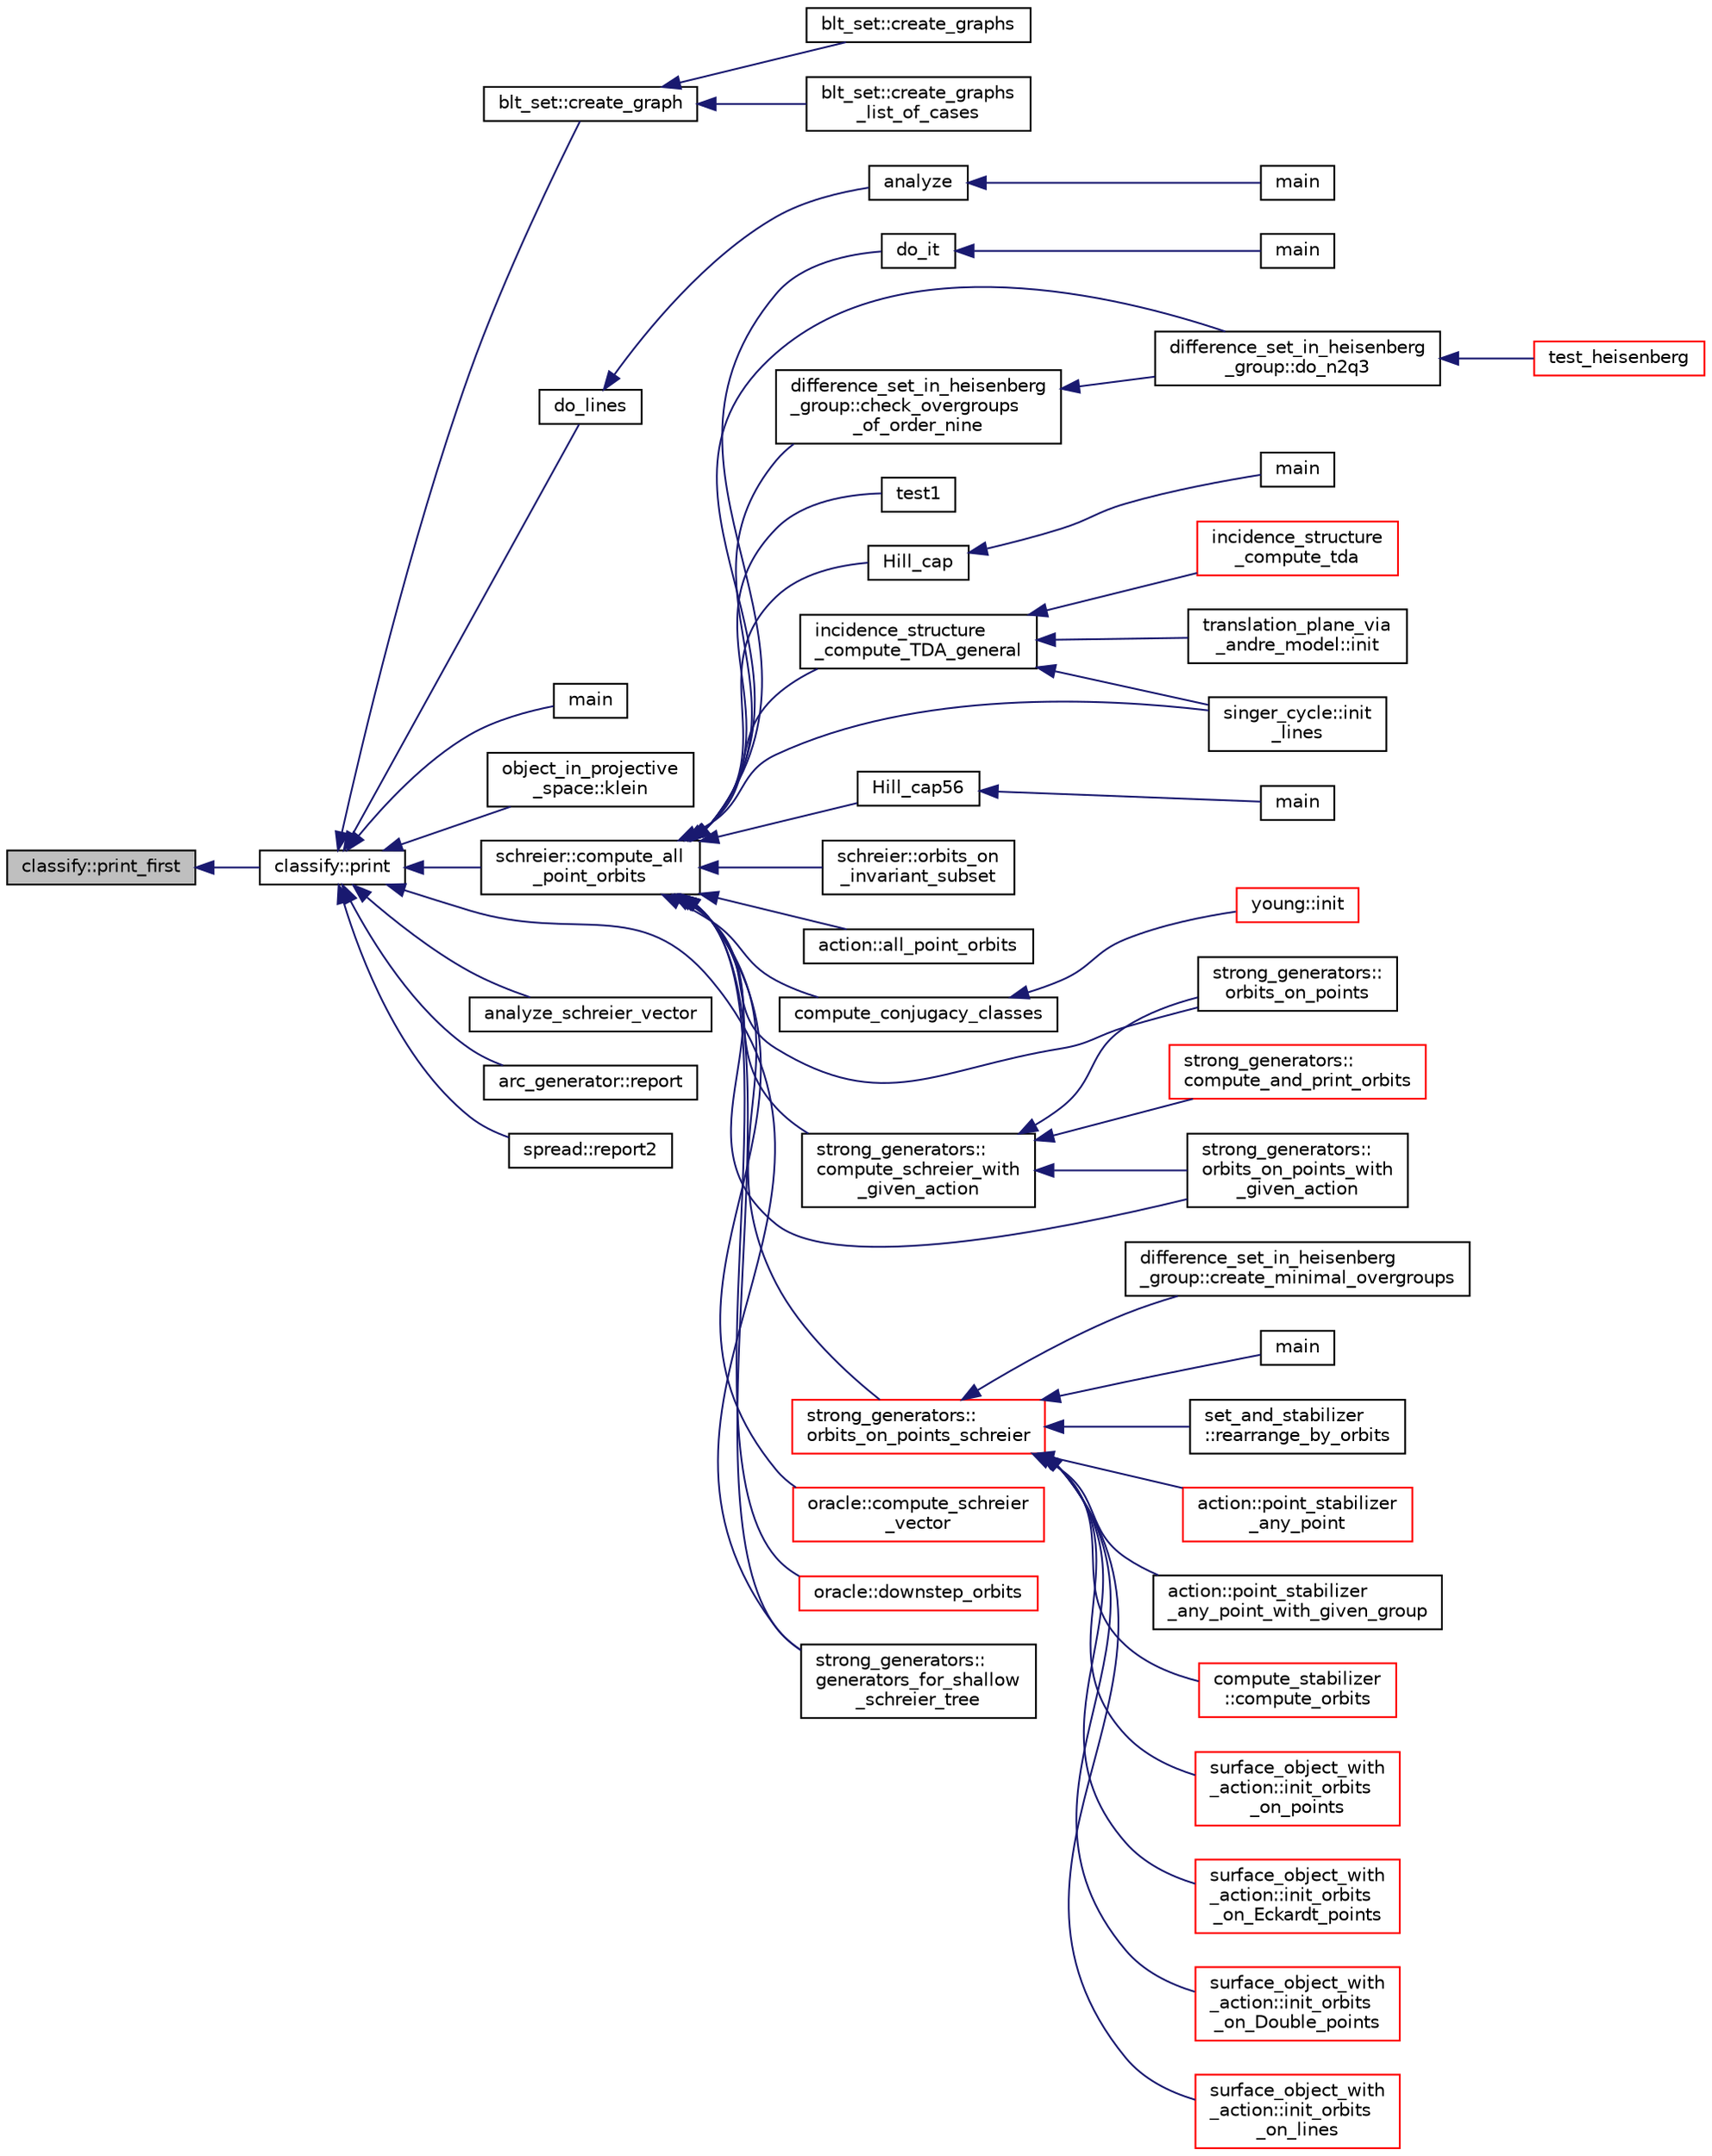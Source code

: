 digraph "classify::print_first"
{
  edge [fontname="Helvetica",fontsize="10",labelfontname="Helvetica",labelfontsize="10"];
  node [fontname="Helvetica",fontsize="10",shape=record];
  rankdir="LR";
  Node415 [label="classify::print_first",height=0.2,width=0.4,color="black", fillcolor="grey75", style="filled", fontcolor="black"];
  Node415 -> Node416 [dir="back",color="midnightblue",fontsize="10",style="solid",fontname="Helvetica"];
  Node416 [label="classify::print",height=0.2,width=0.4,color="black", fillcolor="white", style="filled",URL="$d9/d43/classclassify.html#a56d1941250d46f68a41566aac4331bc1"];
  Node416 -> Node417 [dir="back",color="midnightblue",fontsize="10",style="solid",fontname="Helvetica"];
  Node417 [label="blt_set::create_graph",height=0.2,width=0.4,color="black", fillcolor="white", style="filled",URL="$d1/d3d/classblt__set.html#ae92249ece99ffbc92e93e49cd5d5dccf"];
  Node417 -> Node418 [dir="back",color="midnightblue",fontsize="10",style="solid",fontname="Helvetica"];
  Node418 [label="blt_set::create_graphs",height=0.2,width=0.4,color="black", fillcolor="white", style="filled",URL="$d1/d3d/classblt__set.html#a3f1d4a8ed15875c47b327949f26a4533"];
  Node417 -> Node419 [dir="back",color="midnightblue",fontsize="10",style="solid",fontname="Helvetica"];
  Node419 [label="blt_set::create_graphs\l_list_of_cases",height=0.2,width=0.4,color="black", fillcolor="white", style="filled",URL="$d1/d3d/classblt__set.html#a91ad531d4154bd887182dbd6121476f3"];
  Node416 -> Node420 [dir="back",color="midnightblue",fontsize="10",style="solid",fontname="Helvetica"];
  Node420 [label="do_lines",height=0.2,width=0.4,color="black", fillcolor="white", style="filled",URL="$da/d90/analyze_8_c.html#a8a0ad1642efe3759982b81e0fa63f035"];
  Node420 -> Node421 [dir="back",color="midnightblue",fontsize="10",style="solid",fontname="Helvetica"];
  Node421 [label="analyze",height=0.2,width=0.4,color="black", fillcolor="white", style="filled",URL="$da/d90/analyze_8_c.html#aa0c05ca3fc5b1b83451c5a4928234f5e"];
  Node421 -> Node422 [dir="back",color="midnightblue",fontsize="10",style="solid",fontname="Helvetica"];
  Node422 [label="main",height=0.2,width=0.4,color="black", fillcolor="white", style="filled",URL="$da/d90/analyze_8_c.html#a3c04138a5bfe5d72780bb7e82a18e627"];
  Node416 -> Node423 [dir="back",color="midnightblue",fontsize="10",style="solid",fontname="Helvetica"];
  Node423 [label="main",height=0.2,width=0.4,color="black", fillcolor="white", style="filled",URL="$df/da4/distribution_8_c.html#a3c04138a5bfe5d72780bb7e82a18e627"];
  Node416 -> Node424 [dir="back",color="midnightblue",fontsize="10",style="solid",fontname="Helvetica"];
  Node424 [label="object_in_projective\l_space::klein",height=0.2,width=0.4,color="black", fillcolor="white", style="filled",URL="$d7/d08/classobject__in__projective__space.html#a5b8beb58d83a6c274b2b8bd2c4e176c1"];
  Node416 -> Node425 [dir="back",color="midnightblue",fontsize="10",style="solid",fontname="Helvetica"];
  Node425 [label="schreier::compute_all\l_point_orbits",height=0.2,width=0.4,color="black", fillcolor="white", style="filled",URL="$d3/dd6/classschreier.html#a1deec048f51f380bc3476d4cd4d95e94"];
  Node425 -> Node426 [dir="back",color="midnightblue",fontsize="10",style="solid",fontname="Helvetica"];
  Node426 [label="do_it",height=0.2,width=0.4,color="black", fillcolor="white", style="filled",URL="$da/da3/burnside_8_c.html#a6a1ed4d46bdb13e56112f47f0565c25b"];
  Node426 -> Node427 [dir="back",color="midnightblue",fontsize="10",style="solid",fontname="Helvetica"];
  Node427 [label="main",height=0.2,width=0.4,color="black", fillcolor="white", style="filled",URL="$da/da3/burnside_8_c.html#a3c04138a5bfe5d72780bb7e82a18e627"];
  Node425 -> Node428 [dir="back",color="midnightblue",fontsize="10",style="solid",fontname="Helvetica"];
  Node428 [label="difference_set_in_heisenberg\l_group::do_n2q3",height=0.2,width=0.4,color="black", fillcolor="white", style="filled",URL="$de/d8a/classdifference__set__in__heisenberg__group.html#aca82ff116dd5d17cfbb311e809b6d023"];
  Node428 -> Node429 [dir="back",color="midnightblue",fontsize="10",style="solid",fontname="Helvetica"];
  Node429 [label="test_heisenberg",height=0.2,width=0.4,color="red", fillcolor="white", style="filled",URL="$d7/db9/tao_8_c.html#a87d0c5c3b1f228ddbc4f326d3b662c24"];
  Node425 -> Node431 [dir="back",color="midnightblue",fontsize="10",style="solid",fontname="Helvetica"];
  Node431 [label="difference_set_in_heisenberg\l_group::check_overgroups\l_of_order_nine",height=0.2,width=0.4,color="black", fillcolor="white", style="filled",URL="$de/d8a/classdifference__set__in__heisenberg__group.html#af7075193cf272d5b63356e21ec1ab8a8"];
  Node431 -> Node428 [dir="back",color="midnightblue",fontsize="10",style="solid",fontname="Helvetica"];
  Node425 -> Node432 [dir="back",color="midnightblue",fontsize="10",style="solid",fontname="Helvetica"];
  Node432 [label="test1",height=0.2,width=0.4,color="black", fillcolor="white", style="filled",URL="$d9/db0/factor__space_8_c.html#ae2a201e46836d85cb2c5579a837b641a"];
  Node425 -> Node433 [dir="back",color="midnightblue",fontsize="10",style="solid",fontname="Helvetica"];
  Node433 [label="Hill_cap",height=0.2,width=0.4,color="black", fillcolor="white", style="filled",URL="$da/d28/hill_8_c.html#a7c2543fe497e681d4b492b16ea7f933e"];
  Node433 -> Node434 [dir="back",color="midnightblue",fontsize="10",style="solid",fontname="Helvetica"];
  Node434 [label="main",height=0.2,width=0.4,color="black", fillcolor="white", style="filled",URL="$da/d28/hill_8_c.html#a217dbf8b442f20279ea00b898af96f52"];
  Node425 -> Node435 [dir="back",color="midnightblue",fontsize="10",style="solid",fontname="Helvetica"];
  Node435 [label="incidence_structure\l_compute_TDA_general",height=0.2,width=0.4,color="black", fillcolor="white", style="filled",URL="$df/d74/tl__geometry_8h.html#a21ab759f6e646f3fe703c17f39361448"];
  Node435 -> Node436 [dir="back",color="midnightblue",fontsize="10",style="solid",fontname="Helvetica"];
  Node436 [label="incidence_structure\l_compute_tda",height=0.2,width=0.4,color="red", fillcolor="white", style="filled",URL="$df/d74/tl__geometry_8h.html#ab3a7584f120bbaf752a5bd831d3ebf72"];
  Node435 -> Node438 [dir="back",color="midnightblue",fontsize="10",style="solid",fontname="Helvetica"];
  Node438 [label="singer_cycle::init\l_lines",height=0.2,width=0.4,color="black", fillcolor="white", style="filled",URL="$d8/d13/classsinger__cycle.html#a817cbf613596d5db2cf5e926db8fa328"];
  Node435 -> Node439 [dir="back",color="midnightblue",fontsize="10",style="solid",fontname="Helvetica"];
  Node439 [label="translation_plane_via\l_andre_model::init",height=0.2,width=0.4,color="black", fillcolor="white", style="filled",URL="$d1/dcc/classtranslation__plane__via__andre__model.html#adb424599de168ade331979a9218ee07b"];
  Node425 -> Node440 [dir="back",color="midnightblue",fontsize="10",style="solid",fontname="Helvetica"];
  Node440 [label="Hill_cap56",height=0.2,width=0.4,color="black", fillcolor="white", style="filled",URL="$df/d74/tl__geometry_8h.html#ad7fc0ff2bf8455ab25e170c6930047a6"];
  Node440 -> Node441 [dir="back",color="midnightblue",fontsize="10",style="solid",fontname="Helvetica"];
  Node441 [label="main",height=0.2,width=0.4,color="black", fillcolor="white", style="filled",URL="$d4/d6e/make__something_8_c.html#a217dbf8b442f20279ea00b898af96f52"];
  Node425 -> Node442 [dir="back",color="midnightblue",fontsize="10",style="solid",fontname="Helvetica"];
  Node442 [label="schreier::orbits_on\l_invariant_subset",height=0.2,width=0.4,color="black", fillcolor="white", style="filled",URL="$d3/dd6/classschreier.html#a852787d7b3448fd7c05b481b9ee95bdc"];
  Node425 -> Node443 [dir="back",color="midnightblue",fontsize="10",style="solid",fontname="Helvetica"];
  Node443 [label="action::all_point_orbits",height=0.2,width=0.4,color="black", fillcolor="white", style="filled",URL="$d2/d86/classaction.html#a69c5d635fef1124cf0a1b4cd5e879262"];
  Node425 -> Node444 [dir="back",color="midnightblue",fontsize="10",style="solid",fontname="Helvetica"];
  Node444 [label="compute_conjugacy_classes",height=0.2,width=0.4,color="black", fillcolor="white", style="filled",URL="$dc/dd4/group__actions_8h.html#a3a3f311d8e19e481707b3e54dbb35066"];
  Node444 -> Node445 [dir="back",color="midnightblue",fontsize="10",style="solid",fontname="Helvetica"];
  Node445 [label="young::init",height=0.2,width=0.4,color="red", fillcolor="white", style="filled",URL="$dd/d68/classyoung.html#abbcd21425b16be0635f5ede77c0cdc28"];
  Node425 -> Node449 [dir="back",color="midnightblue",fontsize="10",style="solid",fontname="Helvetica"];
  Node449 [label="strong_generators::\lcompute_schreier_with\l_given_action",height=0.2,width=0.4,color="black", fillcolor="white", style="filled",URL="$dc/d09/classstrong__generators.html#a4124e0060db9e45c8f698c9fab00d946"];
  Node449 -> Node450 [dir="back",color="midnightblue",fontsize="10",style="solid",fontname="Helvetica"];
  Node450 [label="strong_generators::\lorbits_on_points",height=0.2,width=0.4,color="black", fillcolor="white", style="filled",URL="$dc/d09/classstrong__generators.html#a0db41e5d931067f14ae1066e89988fba"];
  Node449 -> Node451 [dir="back",color="midnightblue",fontsize="10",style="solid",fontname="Helvetica"];
  Node451 [label="strong_generators::\lorbits_on_points_with\l_given_action",height=0.2,width=0.4,color="black", fillcolor="white", style="filled",URL="$dc/d09/classstrong__generators.html#ab903661b1847f798b7833035f2d2950c"];
  Node449 -> Node452 [dir="back",color="midnightblue",fontsize="10",style="solid",fontname="Helvetica"];
  Node452 [label="strong_generators::\lcompute_and_print_orbits",height=0.2,width=0.4,color="red", fillcolor="white", style="filled",URL="$dc/d09/classstrong__generators.html#aff9b042c0430f65b53ebbf51b32db09b"];
  Node425 -> Node450 [dir="back",color="midnightblue",fontsize="10",style="solid",fontname="Helvetica"];
  Node425 -> Node451 [dir="back",color="midnightblue",fontsize="10",style="solid",fontname="Helvetica"];
  Node425 -> Node468 [dir="back",color="midnightblue",fontsize="10",style="solid",fontname="Helvetica"];
  Node468 [label="strong_generators::\lorbits_on_points_schreier",height=0.2,width=0.4,color="red", fillcolor="white", style="filled",URL="$dc/d09/classstrong__generators.html#adf3f35989ff7ac9fdbcf0a4e241eef9f"];
  Node468 -> Node469 [dir="back",color="midnightblue",fontsize="10",style="solid",fontname="Helvetica"];
  Node469 [label="difference_set_in_heisenberg\l_group::create_minimal_overgroups",height=0.2,width=0.4,color="black", fillcolor="white", style="filled",URL="$de/d8a/classdifference__set__in__heisenberg__group.html#a9bde5ad5da3ebaebf98fbfd3e8110b79"];
  Node468 -> Node470 [dir="back",color="midnightblue",fontsize="10",style="solid",fontname="Helvetica"];
  Node470 [label="main",height=0.2,width=0.4,color="black", fillcolor="white", style="filled",URL="$d5/d13/simeon_8_c.html#ae66f6b31b5ad750f1fe042a706a4e3d4"];
  Node468 -> Node471 [dir="back",color="midnightblue",fontsize="10",style="solid",fontname="Helvetica"];
  Node471 [label="set_and_stabilizer\l::rearrange_by_orbits",height=0.2,width=0.4,color="black", fillcolor="white", style="filled",URL="$de/df6/classset__and__stabilizer.html#acfc35aa1163712215848fab02017b28d"];
  Node468 -> Node472 [dir="back",color="midnightblue",fontsize="10",style="solid",fontname="Helvetica"];
  Node472 [label="action::point_stabilizer\l_any_point",height=0.2,width=0.4,color="red", fillcolor="white", style="filled",URL="$d2/d86/classaction.html#a32ab18e3be9f4412d340ee94de405c13"];
  Node468 -> Node474 [dir="back",color="midnightblue",fontsize="10",style="solid",fontname="Helvetica"];
  Node474 [label="action::point_stabilizer\l_any_point_with_given_group",height=0.2,width=0.4,color="black", fillcolor="white", style="filled",URL="$d2/d86/classaction.html#a4892e0399ba1be9d5f0aae001f18d663"];
  Node468 -> Node475 [dir="back",color="midnightblue",fontsize="10",style="solid",fontname="Helvetica"];
  Node475 [label="compute_stabilizer\l::compute_orbits",height=0.2,width=0.4,color="red", fillcolor="white", style="filled",URL="$d8/d30/classcompute__stabilizer.html#ad79e5030c333022ae2a12562459a8948"];
  Node468 -> Node486 [dir="back",color="midnightblue",fontsize="10",style="solid",fontname="Helvetica"];
  Node486 [label="surface_object_with\l_action::init_orbits\l_on_points",height=0.2,width=0.4,color="red", fillcolor="white", style="filled",URL="$db/d28/classsurface__object__with__action.html#af409fc1a4a148cb138ceac1bdedf3d8a"];
  Node468 -> Node495 [dir="back",color="midnightblue",fontsize="10",style="solid",fontname="Helvetica"];
  Node495 [label="surface_object_with\l_action::init_orbits\l_on_Eckardt_points",height=0.2,width=0.4,color="red", fillcolor="white", style="filled",URL="$db/d28/classsurface__object__with__action.html#adb4f53b56c7d046331cd6f7160c88199"];
  Node468 -> Node496 [dir="back",color="midnightblue",fontsize="10",style="solid",fontname="Helvetica"];
  Node496 [label="surface_object_with\l_action::init_orbits\l_on_Double_points",height=0.2,width=0.4,color="red", fillcolor="white", style="filled",URL="$db/d28/classsurface__object__with__action.html#ab1aa645b1dbce2a3cfbf1ec80194fb02"];
  Node468 -> Node497 [dir="back",color="midnightblue",fontsize="10",style="solid",fontname="Helvetica"];
  Node497 [label="surface_object_with\l_action::init_orbits\l_on_lines",height=0.2,width=0.4,color="red", fillcolor="white", style="filled",URL="$db/d28/classsurface__object__with__action.html#a774d7cd436a671bafdf364400a233db5"];
  Node425 -> Node502 [dir="back",color="midnightblue",fontsize="10",style="solid",fontname="Helvetica"];
  Node502 [label="strong_generators::\lgenerators_for_shallow\l_schreier_tree",height=0.2,width=0.4,color="black", fillcolor="white", style="filled",URL="$dc/d09/classstrong__generators.html#a5d093b23261ef710325614ad5c497dbc"];
  Node425 -> Node503 [dir="back",color="midnightblue",fontsize="10",style="solid",fontname="Helvetica"];
  Node503 [label="oracle::compute_schreier\l_vector",height=0.2,width=0.4,color="red", fillcolor="white", style="filled",URL="$d7/da7/classoracle.html#a1ba7d398b51ed70f89b5ea54adb7b089"];
  Node425 -> Node556 [dir="back",color="midnightblue",fontsize="10",style="solid",fontname="Helvetica"];
  Node556 [label="oracle::downstep_orbits",height=0.2,width=0.4,color="red", fillcolor="white", style="filled",URL="$d7/da7/classoracle.html#a65ea623f3a7b2e3dba4e29638207bc53"];
  Node425 -> Node438 [dir="back",color="midnightblue",fontsize="10",style="solid",fontname="Helvetica"];
  Node416 -> Node562 [dir="back",color="midnightblue",fontsize="10",style="solid",fontname="Helvetica"];
  Node562 [label="analyze_schreier_vector",height=0.2,width=0.4,color="black", fillcolor="white", style="filled",URL="$d9/d7a/schreier__vector_8_c.html#a6997cb994dece4aaa410f5da7867eba9"];
  Node416 -> Node502 [dir="back",color="midnightblue",fontsize="10",style="solid",fontname="Helvetica"];
  Node416 -> Node563 [dir="back",color="midnightblue",fontsize="10",style="solid",fontname="Helvetica"];
  Node563 [label="arc_generator::report",height=0.2,width=0.4,color="black", fillcolor="white", style="filled",URL="$d4/d21/classarc__generator.html#a650f715bb3eec8fd1057e07e5b384f9a"];
  Node416 -> Node564 [dir="back",color="midnightblue",fontsize="10",style="solid",fontname="Helvetica"];
  Node564 [label="spread::report2",height=0.2,width=0.4,color="black", fillcolor="white", style="filled",URL="$da/dc1/classspread.html#a543a79e4e7306af291584f53dacbfdd8"];
}
